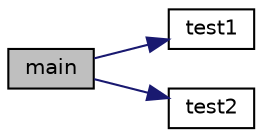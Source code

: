 digraph "main"
{
 // LATEX_PDF_SIZE
  edge [fontname="Helvetica",fontsize="10",labelfontname="Helvetica",labelfontsize="10"];
  node [fontname="Helvetica",fontsize="10",shape=record];
  rankdir="LR";
  Node1 [label="main",height=0.2,width=0.4,color="black", fillcolor="grey75", style="filled", fontcolor="black",tooltip=" "];
  Node1 -> Node2 [color="midnightblue",fontsize="10",style="solid",fontname="Helvetica"];
  Node2 [label="test1",height=0.2,width=0.4,color="black", fillcolor="white", style="filled",URL="$newsimpletest_8cpp.html#a1440a7779ac56f47a3f355ce4a8c7da0",tooltip=" "];
  Node1 -> Node3 [color="midnightblue",fontsize="10",style="solid",fontname="Helvetica"];
  Node3 [label="test2",height=0.2,width=0.4,color="black", fillcolor="white", style="filled",URL="$newsimpletest_8cpp.html#a0283886819c7c140a023582b7269e2d0",tooltip=" "];
}
